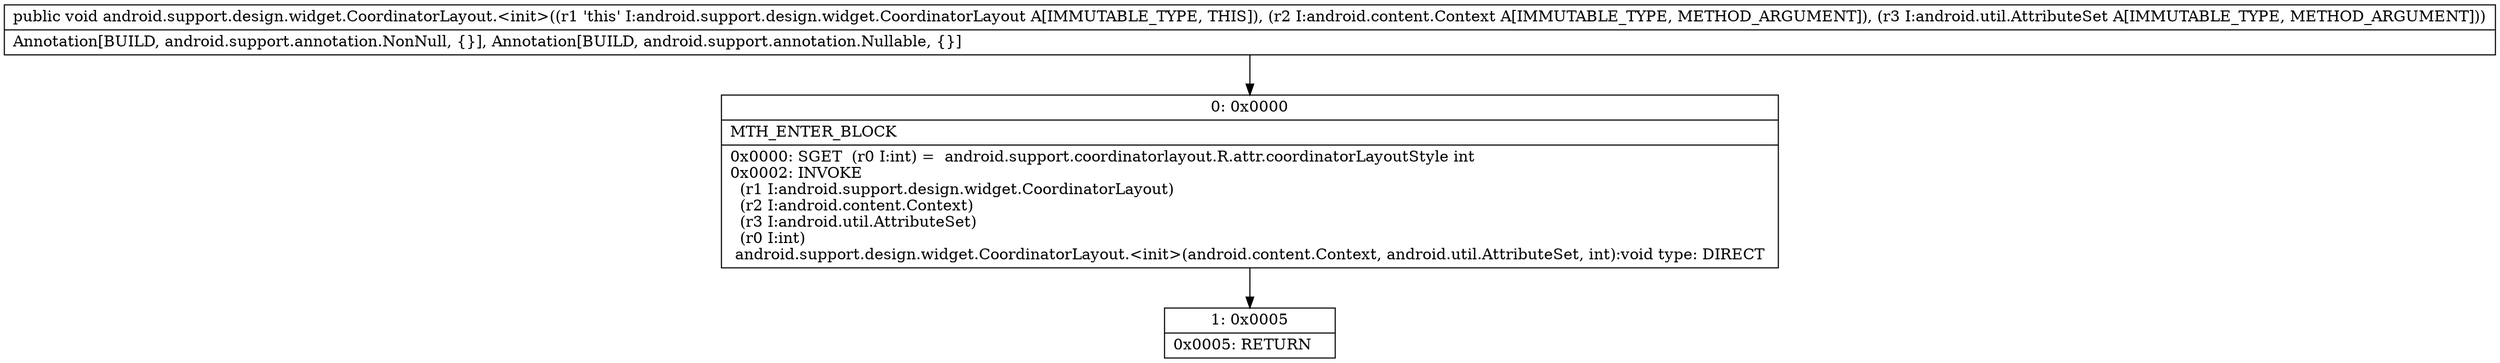 digraph "CFG forandroid.support.design.widget.CoordinatorLayout.\<init\>(Landroid\/content\/Context;Landroid\/util\/AttributeSet;)V" {
Node_0 [shape=record,label="{0\:\ 0x0000|MTH_ENTER_BLOCK\l|0x0000: SGET  (r0 I:int) =  android.support.coordinatorlayout.R.attr.coordinatorLayoutStyle int \l0x0002: INVOKE  \l  (r1 I:android.support.design.widget.CoordinatorLayout)\l  (r2 I:android.content.Context)\l  (r3 I:android.util.AttributeSet)\l  (r0 I:int)\l android.support.design.widget.CoordinatorLayout.\<init\>(android.content.Context, android.util.AttributeSet, int):void type: DIRECT \l}"];
Node_1 [shape=record,label="{1\:\ 0x0005|0x0005: RETURN   \l}"];
MethodNode[shape=record,label="{public void android.support.design.widget.CoordinatorLayout.\<init\>((r1 'this' I:android.support.design.widget.CoordinatorLayout A[IMMUTABLE_TYPE, THIS]), (r2 I:android.content.Context A[IMMUTABLE_TYPE, METHOD_ARGUMENT]), (r3 I:android.util.AttributeSet A[IMMUTABLE_TYPE, METHOD_ARGUMENT]))  | Annotation[BUILD, android.support.annotation.NonNull, \{\}], Annotation[BUILD, android.support.annotation.Nullable, \{\}]\l}"];
MethodNode -> Node_0;
Node_0 -> Node_1;
}

